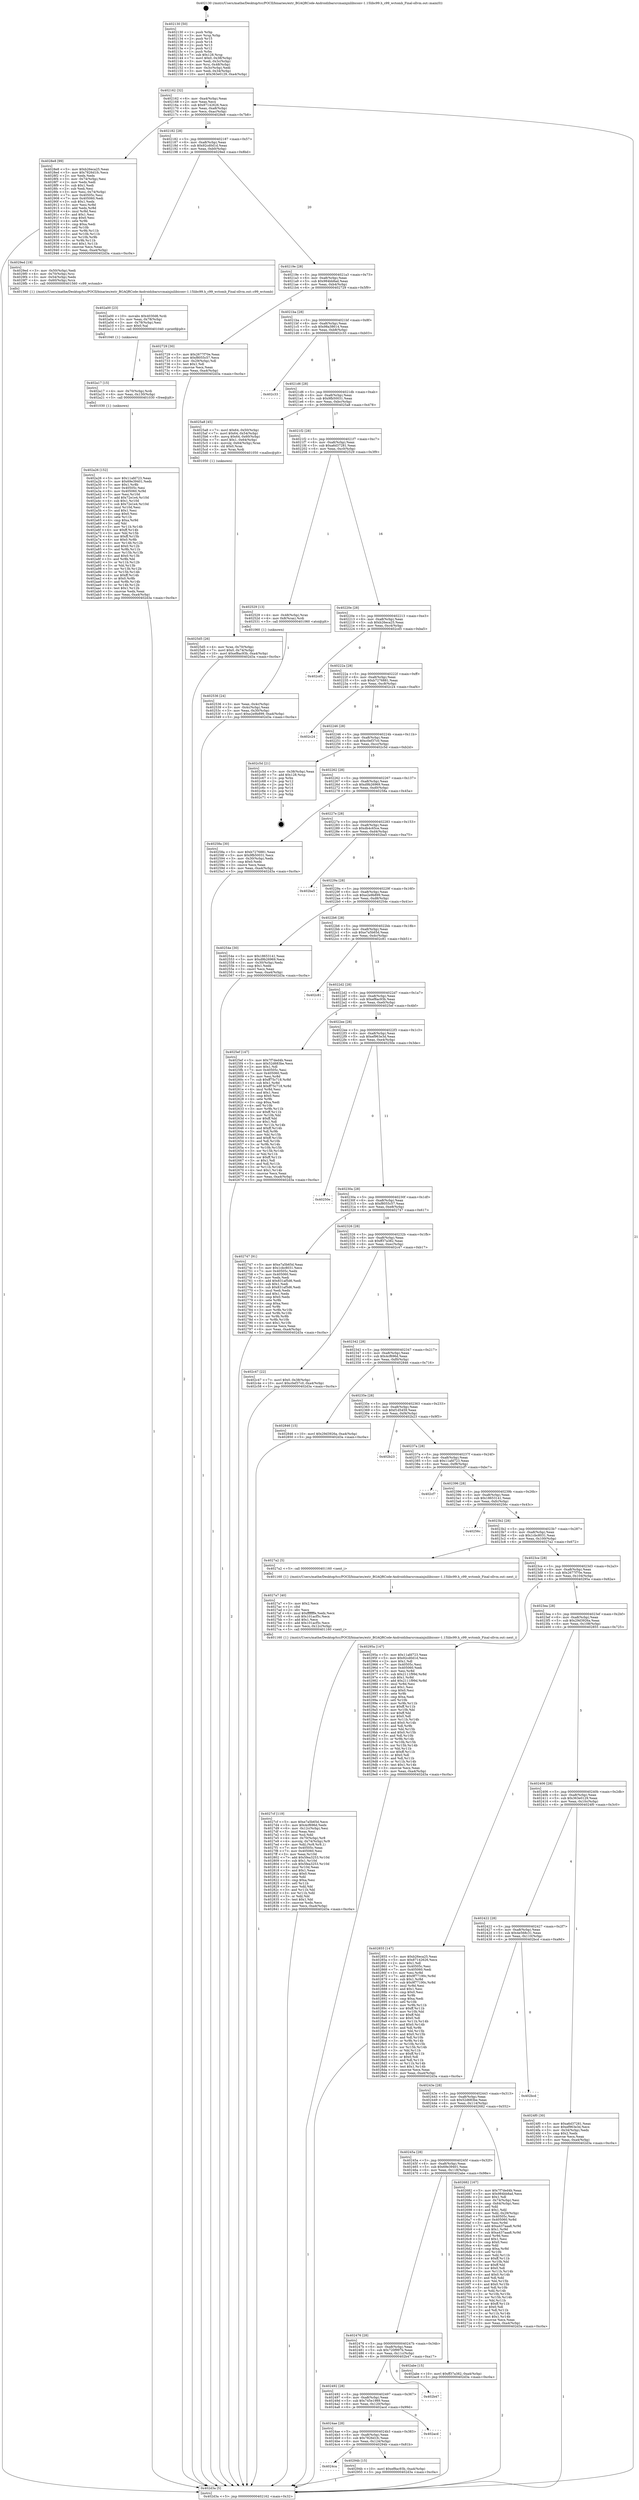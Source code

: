 digraph "0x402130" {
  label = "0x402130 (/mnt/c/Users/mathe/Desktop/tcc/POCII/binaries/extr_BGAQRCode-Androidzbarsrcmainjnilibiconv-1.15libc99.h_c99_wctomb_Final-ollvm.out::main(0))"
  labelloc = "t"
  node[shape=record]

  Entry [label="",width=0.3,height=0.3,shape=circle,fillcolor=black,style=filled]
  "0x402162" [label="{
     0x402162 [32]\l
     | [instrs]\l
     &nbsp;&nbsp;0x402162 \<+6\>: mov -0xa4(%rbp),%eax\l
     &nbsp;&nbsp;0x402168 \<+2\>: mov %eax,%ecx\l
     &nbsp;&nbsp;0x40216a \<+6\>: sub $0x87142626,%ecx\l
     &nbsp;&nbsp;0x402170 \<+6\>: mov %eax,-0xa8(%rbp)\l
     &nbsp;&nbsp;0x402176 \<+6\>: mov %ecx,-0xac(%rbp)\l
     &nbsp;&nbsp;0x40217c \<+6\>: je 00000000004028e8 \<main+0x7b8\>\l
  }"]
  "0x4028e8" [label="{
     0x4028e8 [99]\l
     | [instrs]\l
     &nbsp;&nbsp;0x4028e8 \<+5\>: mov $0xb26eca25,%eax\l
     &nbsp;&nbsp;0x4028ed \<+5\>: mov $0x7826d1fc,%ecx\l
     &nbsp;&nbsp;0x4028f2 \<+2\>: xor %edx,%edx\l
     &nbsp;&nbsp;0x4028f4 \<+3\>: mov -0x74(%rbp),%esi\l
     &nbsp;&nbsp;0x4028f7 \<+2\>: mov %edx,%edi\l
     &nbsp;&nbsp;0x4028f9 \<+3\>: sub $0x1,%edi\l
     &nbsp;&nbsp;0x4028fc \<+2\>: sub %edi,%esi\l
     &nbsp;&nbsp;0x4028fe \<+3\>: mov %esi,-0x74(%rbp)\l
     &nbsp;&nbsp;0x402901 \<+7\>: mov 0x40505c,%esi\l
     &nbsp;&nbsp;0x402908 \<+7\>: mov 0x405060,%edi\l
     &nbsp;&nbsp;0x40290f \<+3\>: sub $0x1,%edx\l
     &nbsp;&nbsp;0x402912 \<+3\>: mov %esi,%r8d\l
     &nbsp;&nbsp;0x402915 \<+3\>: add %edx,%r8d\l
     &nbsp;&nbsp;0x402918 \<+4\>: imul %r8d,%esi\l
     &nbsp;&nbsp;0x40291c \<+3\>: and $0x1,%esi\l
     &nbsp;&nbsp;0x40291f \<+3\>: cmp $0x0,%esi\l
     &nbsp;&nbsp;0x402922 \<+4\>: sete %r9b\l
     &nbsp;&nbsp;0x402926 \<+3\>: cmp $0xa,%edi\l
     &nbsp;&nbsp;0x402929 \<+4\>: setl %r10b\l
     &nbsp;&nbsp;0x40292d \<+3\>: mov %r9b,%r11b\l
     &nbsp;&nbsp;0x402930 \<+3\>: and %r10b,%r11b\l
     &nbsp;&nbsp;0x402933 \<+3\>: xor %r10b,%r9b\l
     &nbsp;&nbsp;0x402936 \<+3\>: or %r9b,%r11b\l
     &nbsp;&nbsp;0x402939 \<+4\>: test $0x1,%r11b\l
     &nbsp;&nbsp;0x40293d \<+3\>: cmovne %ecx,%eax\l
     &nbsp;&nbsp;0x402940 \<+6\>: mov %eax,-0xa4(%rbp)\l
     &nbsp;&nbsp;0x402946 \<+5\>: jmp 0000000000402d3a \<main+0xc0a\>\l
  }"]
  "0x402182" [label="{
     0x402182 [28]\l
     | [instrs]\l
     &nbsp;&nbsp;0x402182 \<+5\>: jmp 0000000000402187 \<main+0x57\>\l
     &nbsp;&nbsp;0x402187 \<+6\>: mov -0xa8(%rbp),%eax\l
     &nbsp;&nbsp;0x40218d \<+5\>: sub $0x92cd0d1d,%eax\l
     &nbsp;&nbsp;0x402192 \<+6\>: mov %eax,-0xb0(%rbp)\l
     &nbsp;&nbsp;0x402198 \<+6\>: je 00000000004029ed \<main+0x8bd\>\l
  }"]
  Exit [label="",width=0.3,height=0.3,shape=circle,fillcolor=black,style=filled,peripheries=2]
  "0x4029ed" [label="{
     0x4029ed [19]\l
     | [instrs]\l
     &nbsp;&nbsp;0x4029ed \<+3\>: mov -0x50(%rbp),%edi\l
     &nbsp;&nbsp;0x4029f0 \<+4\>: mov -0x70(%rbp),%rsi\l
     &nbsp;&nbsp;0x4029f4 \<+3\>: mov -0x54(%rbp),%edx\l
     &nbsp;&nbsp;0x4029f7 \<+4\>: mov -0x60(%rbp),%rcx\l
     &nbsp;&nbsp;0x4029fb \<+5\>: call 0000000000401560 \<c99_wctomb\>\l
     | [calls]\l
     &nbsp;&nbsp;0x401560 \{1\} (/mnt/c/Users/mathe/Desktop/tcc/POCII/binaries/extr_BGAQRCode-Androidzbarsrcmainjnilibiconv-1.15libc99.h_c99_wctomb_Final-ollvm.out::c99_wctomb)\l
  }"]
  "0x40219e" [label="{
     0x40219e [28]\l
     | [instrs]\l
     &nbsp;&nbsp;0x40219e \<+5\>: jmp 00000000004021a3 \<main+0x73\>\l
     &nbsp;&nbsp;0x4021a3 \<+6\>: mov -0xa8(%rbp),%eax\l
     &nbsp;&nbsp;0x4021a9 \<+5\>: sub $0x984bb8ad,%eax\l
     &nbsp;&nbsp;0x4021ae \<+6\>: mov %eax,-0xb4(%rbp)\l
     &nbsp;&nbsp;0x4021b4 \<+6\>: je 0000000000402729 \<main+0x5f9\>\l
  }"]
  "0x402a26" [label="{
     0x402a26 [152]\l
     | [instrs]\l
     &nbsp;&nbsp;0x402a26 \<+5\>: mov $0x11afd723,%eax\l
     &nbsp;&nbsp;0x402a2b \<+5\>: mov $0x69e39401,%edx\l
     &nbsp;&nbsp;0x402a30 \<+3\>: mov $0x1,%r8b\l
     &nbsp;&nbsp;0x402a33 \<+7\>: mov 0x40505c,%esi\l
     &nbsp;&nbsp;0x402a3a \<+8\>: mov 0x405060,%r9d\l
     &nbsp;&nbsp;0x402a42 \<+3\>: mov %esi,%r10d\l
     &nbsp;&nbsp;0x402a45 \<+7\>: add $0x72e1e4,%r10d\l
     &nbsp;&nbsp;0x402a4c \<+4\>: sub $0x1,%r10d\l
     &nbsp;&nbsp;0x402a50 \<+7\>: sub $0x72e1e4,%r10d\l
     &nbsp;&nbsp;0x402a57 \<+4\>: imul %r10d,%esi\l
     &nbsp;&nbsp;0x402a5b \<+3\>: and $0x1,%esi\l
     &nbsp;&nbsp;0x402a5e \<+3\>: cmp $0x0,%esi\l
     &nbsp;&nbsp;0x402a61 \<+4\>: sete %r11b\l
     &nbsp;&nbsp;0x402a65 \<+4\>: cmp $0xa,%r9d\l
     &nbsp;&nbsp;0x402a69 \<+3\>: setl %bl\l
     &nbsp;&nbsp;0x402a6c \<+3\>: mov %r11b,%r14b\l
     &nbsp;&nbsp;0x402a6f \<+4\>: xor $0xff,%r14b\l
     &nbsp;&nbsp;0x402a73 \<+3\>: mov %bl,%r15b\l
     &nbsp;&nbsp;0x402a76 \<+4\>: xor $0xff,%r15b\l
     &nbsp;&nbsp;0x402a7a \<+4\>: xor $0x0,%r8b\l
     &nbsp;&nbsp;0x402a7e \<+3\>: mov %r14b,%r12b\l
     &nbsp;&nbsp;0x402a81 \<+4\>: and $0x0,%r12b\l
     &nbsp;&nbsp;0x402a85 \<+3\>: and %r8b,%r11b\l
     &nbsp;&nbsp;0x402a88 \<+3\>: mov %r15b,%r13b\l
     &nbsp;&nbsp;0x402a8b \<+4\>: and $0x0,%r13b\l
     &nbsp;&nbsp;0x402a8f \<+3\>: and %r8b,%bl\l
     &nbsp;&nbsp;0x402a92 \<+3\>: or %r11b,%r12b\l
     &nbsp;&nbsp;0x402a95 \<+3\>: or %bl,%r13b\l
     &nbsp;&nbsp;0x402a98 \<+3\>: xor %r13b,%r12b\l
     &nbsp;&nbsp;0x402a9b \<+3\>: or %r15b,%r14b\l
     &nbsp;&nbsp;0x402a9e \<+4\>: xor $0xff,%r14b\l
     &nbsp;&nbsp;0x402aa2 \<+4\>: or $0x0,%r8b\l
     &nbsp;&nbsp;0x402aa6 \<+3\>: and %r8b,%r14b\l
     &nbsp;&nbsp;0x402aa9 \<+3\>: or %r14b,%r12b\l
     &nbsp;&nbsp;0x402aac \<+4\>: test $0x1,%r12b\l
     &nbsp;&nbsp;0x402ab0 \<+3\>: cmovne %edx,%eax\l
     &nbsp;&nbsp;0x402ab3 \<+6\>: mov %eax,-0xa4(%rbp)\l
     &nbsp;&nbsp;0x402ab9 \<+5\>: jmp 0000000000402d3a \<main+0xc0a\>\l
  }"]
  "0x402729" [label="{
     0x402729 [30]\l
     | [instrs]\l
     &nbsp;&nbsp;0x402729 \<+5\>: mov $0x2677f70e,%eax\l
     &nbsp;&nbsp;0x40272e \<+5\>: mov $0xf8055c57,%ecx\l
     &nbsp;&nbsp;0x402733 \<+3\>: mov -0x29(%rbp),%dl\l
     &nbsp;&nbsp;0x402736 \<+3\>: test $0x1,%dl\l
     &nbsp;&nbsp;0x402739 \<+3\>: cmovne %ecx,%eax\l
     &nbsp;&nbsp;0x40273c \<+6\>: mov %eax,-0xa4(%rbp)\l
     &nbsp;&nbsp;0x402742 \<+5\>: jmp 0000000000402d3a \<main+0xc0a\>\l
  }"]
  "0x4021ba" [label="{
     0x4021ba [28]\l
     | [instrs]\l
     &nbsp;&nbsp;0x4021ba \<+5\>: jmp 00000000004021bf \<main+0x8f\>\l
     &nbsp;&nbsp;0x4021bf \<+6\>: mov -0xa8(%rbp),%eax\l
     &nbsp;&nbsp;0x4021c5 \<+5\>: sub $0x98a38614,%eax\l
     &nbsp;&nbsp;0x4021ca \<+6\>: mov %eax,-0xb8(%rbp)\l
     &nbsp;&nbsp;0x4021d0 \<+6\>: je 0000000000402c33 \<main+0xb03\>\l
  }"]
  "0x402a17" [label="{
     0x402a17 [15]\l
     | [instrs]\l
     &nbsp;&nbsp;0x402a17 \<+4\>: mov -0x70(%rbp),%rdi\l
     &nbsp;&nbsp;0x402a1b \<+6\>: mov %eax,-0x130(%rbp)\l
     &nbsp;&nbsp;0x402a21 \<+5\>: call 0000000000401030 \<free@plt\>\l
     | [calls]\l
     &nbsp;&nbsp;0x401030 \{1\} (unknown)\l
  }"]
  "0x402c33" [label="{
     0x402c33\l
  }", style=dashed]
  "0x4021d6" [label="{
     0x4021d6 [28]\l
     | [instrs]\l
     &nbsp;&nbsp;0x4021d6 \<+5\>: jmp 00000000004021db \<main+0xab\>\l
     &nbsp;&nbsp;0x4021db \<+6\>: mov -0xa8(%rbp),%eax\l
     &nbsp;&nbsp;0x4021e1 \<+5\>: sub $0x9fb50031,%eax\l
     &nbsp;&nbsp;0x4021e6 \<+6\>: mov %eax,-0xbc(%rbp)\l
     &nbsp;&nbsp;0x4021ec \<+6\>: je 00000000004025a8 \<main+0x478\>\l
  }"]
  "0x402a00" [label="{
     0x402a00 [23]\l
     | [instrs]\l
     &nbsp;&nbsp;0x402a00 \<+10\>: movabs $0x4030d6,%rdi\l
     &nbsp;&nbsp;0x402a0a \<+3\>: mov %eax,-0x78(%rbp)\l
     &nbsp;&nbsp;0x402a0d \<+3\>: mov -0x78(%rbp),%esi\l
     &nbsp;&nbsp;0x402a10 \<+2\>: mov $0x0,%al\l
     &nbsp;&nbsp;0x402a12 \<+5\>: call 0000000000401040 \<printf@plt\>\l
     | [calls]\l
     &nbsp;&nbsp;0x401040 \{1\} (unknown)\l
  }"]
  "0x4025a8" [label="{
     0x4025a8 [45]\l
     | [instrs]\l
     &nbsp;&nbsp;0x4025a8 \<+7\>: movl $0x64,-0x50(%rbp)\l
     &nbsp;&nbsp;0x4025af \<+7\>: movl $0x64,-0x54(%rbp)\l
     &nbsp;&nbsp;0x4025b6 \<+8\>: movq $0x64,-0x60(%rbp)\l
     &nbsp;&nbsp;0x4025be \<+7\>: movl $0x1,-0x64(%rbp)\l
     &nbsp;&nbsp;0x4025c5 \<+4\>: movslq -0x64(%rbp),%rax\l
     &nbsp;&nbsp;0x4025c9 \<+4\>: shl $0x0,%rax\l
     &nbsp;&nbsp;0x4025cd \<+3\>: mov %rax,%rdi\l
     &nbsp;&nbsp;0x4025d0 \<+5\>: call 0000000000401050 \<malloc@plt\>\l
     | [calls]\l
     &nbsp;&nbsp;0x401050 \{1\} (unknown)\l
  }"]
  "0x4021f2" [label="{
     0x4021f2 [28]\l
     | [instrs]\l
     &nbsp;&nbsp;0x4021f2 \<+5\>: jmp 00000000004021f7 \<main+0xc7\>\l
     &nbsp;&nbsp;0x4021f7 \<+6\>: mov -0xa8(%rbp),%eax\l
     &nbsp;&nbsp;0x4021fd \<+5\>: sub $0xa6d37281,%eax\l
     &nbsp;&nbsp;0x402202 \<+6\>: mov %eax,-0xc0(%rbp)\l
     &nbsp;&nbsp;0x402208 \<+6\>: je 0000000000402529 \<main+0x3f9\>\l
  }"]
  "0x4024ca" [label="{
     0x4024ca\l
  }", style=dashed]
  "0x402529" [label="{
     0x402529 [13]\l
     | [instrs]\l
     &nbsp;&nbsp;0x402529 \<+4\>: mov -0x48(%rbp),%rax\l
     &nbsp;&nbsp;0x40252d \<+4\>: mov 0x8(%rax),%rdi\l
     &nbsp;&nbsp;0x402531 \<+5\>: call 0000000000401060 \<atoi@plt\>\l
     | [calls]\l
     &nbsp;&nbsp;0x401060 \{1\} (unknown)\l
  }"]
  "0x40220e" [label="{
     0x40220e [28]\l
     | [instrs]\l
     &nbsp;&nbsp;0x40220e \<+5\>: jmp 0000000000402213 \<main+0xe3\>\l
     &nbsp;&nbsp;0x402213 \<+6\>: mov -0xa8(%rbp),%eax\l
     &nbsp;&nbsp;0x402219 \<+5\>: sub $0xb26eca25,%eax\l
     &nbsp;&nbsp;0x40221e \<+6\>: mov %eax,-0xc4(%rbp)\l
     &nbsp;&nbsp;0x402224 \<+6\>: je 0000000000402cd5 \<main+0xba5\>\l
  }"]
  "0x40294b" [label="{
     0x40294b [15]\l
     | [instrs]\l
     &nbsp;&nbsp;0x40294b \<+10\>: movl $0xef8ac93b,-0xa4(%rbp)\l
     &nbsp;&nbsp;0x402955 \<+5\>: jmp 0000000000402d3a \<main+0xc0a\>\l
  }"]
  "0x402cd5" [label="{
     0x402cd5\l
  }", style=dashed]
  "0x40222a" [label="{
     0x40222a [28]\l
     | [instrs]\l
     &nbsp;&nbsp;0x40222a \<+5\>: jmp 000000000040222f \<main+0xff\>\l
     &nbsp;&nbsp;0x40222f \<+6\>: mov -0xa8(%rbp),%eax\l
     &nbsp;&nbsp;0x402235 \<+5\>: sub $0xb7276881,%eax\l
     &nbsp;&nbsp;0x40223a \<+6\>: mov %eax,-0xc8(%rbp)\l
     &nbsp;&nbsp;0x402240 \<+6\>: je 0000000000402c24 \<main+0xaf4\>\l
  }"]
  "0x4024ae" [label="{
     0x4024ae [28]\l
     | [instrs]\l
     &nbsp;&nbsp;0x4024ae \<+5\>: jmp 00000000004024b3 \<main+0x383\>\l
     &nbsp;&nbsp;0x4024b3 \<+6\>: mov -0xa8(%rbp),%eax\l
     &nbsp;&nbsp;0x4024b9 \<+5\>: sub $0x7826d1fc,%eax\l
     &nbsp;&nbsp;0x4024be \<+6\>: mov %eax,-0x124(%rbp)\l
     &nbsp;&nbsp;0x4024c4 \<+6\>: je 000000000040294b \<main+0x81b\>\l
  }"]
  "0x402c24" [label="{
     0x402c24\l
  }", style=dashed]
  "0x402246" [label="{
     0x402246 [28]\l
     | [instrs]\l
     &nbsp;&nbsp;0x402246 \<+5\>: jmp 000000000040224b \<main+0x11b\>\l
     &nbsp;&nbsp;0x40224b \<+6\>: mov -0xa8(%rbp),%eax\l
     &nbsp;&nbsp;0x402251 \<+5\>: sub $0xc0ef37c0,%eax\l
     &nbsp;&nbsp;0x402256 \<+6\>: mov %eax,-0xcc(%rbp)\l
     &nbsp;&nbsp;0x40225c \<+6\>: je 0000000000402c5d \<main+0xb2d\>\l
  }"]
  "0x402acd" [label="{
     0x402acd\l
  }", style=dashed]
  "0x402c5d" [label="{
     0x402c5d [21]\l
     | [instrs]\l
     &nbsp;&nbsp;0x402c5d \<+3\>: mov -0x38(%rbp),%eax\l
     &nbsp;&nbsp;0x402c60 \<+7\>: add $0x128,%rsp\l
     &nbsp;&nbsp;0x402c67 \<+1\>: pop %rbx\l
     &nbsp;&nbsp;0x402c68 \<+2\>: pop %r12\l
     &nbsp;&nbsp;0x402c6a \<+2\>: pop %r13\l
     &nbsp;&nbsp;0x402c6c \<+2\>: pop %r14\l
     &nbsp;&nbsp;0x402c6e \<+2\>: pop %r15\l
     &nbsp;&nbsp;0x402c70 \<+1\>: pop %rbp\l
     &nbsp;&nbsp;0x402c71 \<+1\>: ret\l
  }"]
  "0x402262" [label="{
     0x402262 [28]\l
     | [instrs]\l
     &nbsp;&nbsp;0x402262 \<+5\>: jmp 0000000000402267 \<main+0x137\>\l
     &nbsp;&nbsp;0x402267 \<+6\>: mov -0xa8(%rbp),%eax\l
     &nbsp;&nbsp;0x40226d \<+5\>: sub $0xd9b26969,%eax\l
     &nbsp;&nbsp;0x402272 \<+6\>: mov %eax,-0xd0(%rbp)\l
     &nbsp;&nbsp;0x402278 \<+6\>: je 000000000040258a \<main+0x45a\>\l
  }"]
  "0x402492" [label="{
     0x402492 [28]\l
     | [instrs]\l
     &nbsp;&nbsp;0x402492 \<+5\>: jmp 0000000000402497 \<main+0x367\>\l
     &nbsp;&nbsp;0x402497 \<+6\>: mov -0xa8(%rbp),%eax\l
     &nbsp;&nbsp;0x40249d \<+5\>: sub $0x745e1989,%eax\l
     &nbsp;&nbsp;0x4024a2 \<+6\>: mov %eax,-0x120(%rbp)\l
     &nbsp;&nbsp;0x4024a8 \<+6\>: je 0000000000402acd \<main+0x99d\>\l
  }"]
  "0x40258a" [label="{
     0x40258a [30]\l
     | [instrs]\l
     &nbsp;&nbsp;0x40258a \<+5\>: mov $0xb7276881,%eax\l
     &nbsp;&nbsp;0x40258f \<+5\>: mov $0x9fb50031,%ecx\l
     &nbsp;&nbsp;0x402594 \<+3\>: mov -0x30(%rbp),%edx\l
     &nbsp;&nbsp;0x402597 \<+3\>: cmp $0x0,%edx\l
     &nbsp;&nbsp;0x40259a \<+3\>: cmove %ecx,%eax\l
     &nbsp;&nbsp;0x40259d \<+6\>: mov %eax,-0xa4(%rbp)\l
     &nbsp;&nbsp;0x4025a3 \<+5\>: jmp 0000000000402d3a \<main+0xc0a\>\l
  }"]
  "0x40227e" [label="{
     0x40227e [28]\l
     | [instrs]\l
     &nbsp;&nbsp;0x40227e \<+5\>: jmp 0000000000402283 \<main+0x153\>\l
     &nbsp;&nbsp;0x402283 \<+6\>: mov -0xa8(%rbp),%eax\l
     &nbsp;&nbsp;0x402289 \<+5\>: sub $0xdb4c65ce,%eax\l
     &nbsp;&nbsp;0x40228e \<+6\>: mov %eax,-0xd4(%rbp)\l
     &nbsp;&nbsp;0x402294 \<+6\>: je 0000000000402ba5 \<main+0xa75\>\l
  }"]
  "0x402b47" [label="{
     0x402b47\l
  }", style=dashed]
  "0x402ba5" [label="{
     0x402ba5\l
  }", style=dashed]
  "0x40229a" [label="{
     0x40229a [28]\l
     | [instrs]\l
     &nbsp;&nbsp;0x40229a \<+5\>: jmp 000000000040229f \<main+0x16f\>\l
     &nbsp;&nbsp;0x40229f \<+6\>: mov -0xa8(%rbp),%eax\l
     &nbsp;&nbsp;0x4022a5 \<+5\>: sub $0xe2e9b899,%eax\l
     &nbsp;&nbsp;0x4022aa \<+6\>: mov %eax,-0xd8(%rbp)\l
     &nbsp;&nbsp;0x4022b0 \<+6\>: je 000000000040254e \<main+0x41e\>\l
  }"]
  "0x402476" [label="{
     0x402476 [28]\l
     | [instrs]\l
     &nbsp;&nbsp;0x402476 \<+5\>: jmp 000000000040247b \<main+0x34b\>\l
     &nbsp;&nbsp;0x40247b \<+6\>: mov -0xa8(%rbp),%eax\l
     &nbsp;&nbsp;0x402481 \<+5\>: sub $0x720f997b,%eax\l
     &nbsp;&nbsp;0x402486 \<+6\>: mov %eax,-0x11c(%rbp)\l
     &nbsp;&nbsp;0x40248c \<+6\>: je 0000000000402b47 \<main+0xa17\>\l
  }"]
  "0x40254e" [label="{
     0x40254e [30]\l
     | [instrs]\l
     &nbsp;&nbsp;0x40254e \<+5\>: mov $0x18653141,%eax\l
     &nbsp;&nbsp;0x402553 \<+5\>: mov $0xd9b26969,%ecx\l
     &nbsp;&nbsp;0x402558 \<+3\>: mov -0x30(%rbp),%edx\l
     &nbsp;&nbsp;0x40255b \<+3\>: cmp $0x1,%edx\l
     &nbsp;&nbsp;0x40255e \<+3\>: cmovl %ecx,%eax\l
     &nbsp;&nbsp;0x402561 \<+6\>: mov %eax,-0xa4(%rbp)\l
     &nbsp;&nbsp;0x402567 \<+5\>: jmp 0000000000402d3a \<main+0xc0a\>\l
  }"]
  "0x4022b6" [label="{
     0x4022b6 [28]\l
     | [instrs]\l
     &nbsp;&nbsp;0x4022b6 \<+5\>: jmp 00000000004022bb \<main+0x18b\>\l
     &nbsp;&nbsp;0x4022bb \<+6\>: mov -0xa8(%rbp),%eax\l
     &nbsp;&nbsp;0x4022c1 \<+5\>: sub $0xe7a5b65d,%eax\l
     &nbsp;&nbsp;0x4022c6 \<+6\>: mov %eax,-0xdc(%rbp)\l
     &nbsp;&nbsp;0x4022cc \<+6\>: je 0000000000402c81 \<main+0xb51\>\l
  }"]
  "0x402abe" [label="{
     0x402abe [15]\l
     | [instrs]\l
     &nbsp;&nbsp;0x402abe \<+10\>: movl $0xff37a382,-0xa4(%rbp)\l
     &nbsp;&nbsp;0x402ac8 \<+5\>: jmp 0000000000402d3a \<main+0xc0a\>\l
  }"]
  "0x402c81" [label="{
     0x402c81\l
  }", style=dashed]
  "0x4022d2" [label="{
     0x4022d2 [28]\l
     | [instrs]\l
     &nbsp;&nbsp;0x4022d2 \<+5\>: jmp 00000000004022d7 \<main+0x1a7\>\l
     &nbsp;&nbsp;0x4022d7 \<+6\>: mov -0xa8(%rbp),%eax\l
     &nbsp;&nbsp;0x4022dd \<+5\>: sub $0xef8ac93b,%eax\l
     &nbsp;&nbsp;0x4022e2 \<+6\>: mov %eax,-0xe0(%rbp)\l
     &nbsp;&nbsp;0x4022e8 \<+6\>: je 00000000004025ef \<main+0x4bf\>\l
  }"]
  "0x4027cf" [label="{
     0x4027cf [119]\l
     | [instrs]\l
     &nbsp;&nbsp;0x4027cf \<+5\>: mov $0xe7a5b65d,%ecx\l
     &nbsp;&nbsp;0x4027d4 \<+5\>: mov $0x4cf696d,%edx\l
     &nbsp;&nbsp;0x4027d9 \<+6\>: mov -0x12c(%rbp),%esi\l
     &nbsp;&nbsp;0x4027df \<+3\>: imul %eax,%esi\l
     &nbsp;&nbsp;0x4027e2 \<+3\>: mov %sil,%dil\l
     &nbsp;&nbsp;0x4027e5 \<+4\>: mov -0x70(%rbp),%r8\l
     &nbsp;&nbsp;0x4027e9 \<+4\>: movslq -0x74(%rbp),%r9\l
     &nbsp;&nbsp;0x4027ed \<+4\>: mov %dil,(%r8,%r9,1)\l
     &nbsp;&nbsp;0x4027f1 \<+7\>: mov 0x40505c,%eax\l
     &nbsp;&nbsp;0x4027f8 \<+7\>: mov 0x405060,%esi\l
     &nbsp;&nbsp;0x4027ff \<+3\>: mov %eax,%r10d\l
     &nbsp;&nbsp;0x402802 \<+7\>: add $0x5fea3253,%r10d\l
     &nbsp;&nbsp;0x402809 \<+4\>: sub $0x1,%r10d\l
     &nbsp;&nbsp;0x40280d \<+7\>: sub $0x5fea3253,%r10d\l
     &nbsp;&nbsp;0x402814 \<+4\>: imul %r10d,%eax\l
     &nbsp;&nbsp;0x402818 \<+3\>: and $0x1,%eax\l
     &nbsp;&nbsp;0x40281b \<+3\>: cmp $0x0,%eax\l
     &nbsp;&nbsp;0x40281e \<+4\>: sete %dil\l
     &nbsp;&nbsp;0x402822 \<+3\>: cmp $0xa,%esi\l
     &nbsp;&nbsp;0x402825 \<+4\>: setl %r11b\l
     &nbsp;&nbsp;0x402829 \<+3\>: mov %dil,%bl\l
     &nbsp;&nbsp;0x40282c \<+3\>: and %r11b,%bl\l
     &nbsp;&nbsp;0x40282f \<+3\>: xor %r11b,%dil\l
     &nbsp;&nbsp;0x402832 \<+3\>: or %dil,%bl\l
     &nbsp;&nbsp;0x402835 \<+3\>: test $0x1,%bl\l
     &nbsp;&nbsp;0x402838 \<+3\>: cmovne %edx,%ecx\l
     &nbsp;&nbsp;0x40283b \<+6\>: mov %ecx,-0xa4(%rbp)\l
     &nbsp;&nbsp;0x402841 \<+5\>: jmp 0000000000402d3a \<main+0xc0a\>\l
  }"]
  "0x4025ef" [label="{
     0x4025ef [147]\l
     | [instrs]\l
     &nbsp;&nbsp;0x4025ef \<+5\>: mov $0x7f7ded4b,%eax\l
     &nbsp;&nbsp;0x4025f4 \<+5\>: mov $0x52d683be,%ecx\l
     &nbsp;&nbsp;0x4025f9 \<+2\>: mov $0x1,%dl\l
     &nbsp;&nbsp;0x4025fb \<+7\>: mov 0x40505c,%esi\l
     &nbsp;&nbsp;0x402602 \<+7\>: mov 0x405060,%edi\l
     &nbsp;&nbsp;0x402609 \<+3\>: mov %esi,%r8d\l
     &nbsp;&nbsp;0x40260c \<+7\>: sub $0xff75c718,%r8d\l
     &nbsp;&nbsp;0x402613 \<+4\>: sub $0x1,%r8d\l
     &nbsp;&nbsp;0x402617 \<+7\>: add $0xff75c718,%r8d\l
     &nbsp;&nbsp;0x40261e \<+4\>: imul %r8d,%esi\l
     &nbsp;&nbsp;0x402622 \<+3\>: and $0x1,%esi\l
     &nbsp;&nbsp;0x402625 \<+3\>: cmp $0x0,%esi\l
     &nbsp;&nbsp;0x402628 \<+4\>: sete %r9b\l
     &nbsp;&nbsp;0x40262c \<+3\>: cmp $0xa,%edi\l
     &nbsp;&nbsp;0x40262f \<+4\>: setl %r10b\l
     &nbsp;&nbsp;0x402633 \<+3\>: mov %r9b,%r11b\l
     &nbsp;&nbsp;0x402636 \<+4\>: xor $0xff,%r11b\l
     &nbsp;&nbsp;0x40263a \<+3\>: mov %r10b,%bl\l
     &nbsp;&nbsp;0x40263d \<+3\>: xor $0xff,%bl\l
     &nbsp;&nbsp;0x402640 \<+3\>: xor $0x1,%dl\l
     &nbsp;&nbsp;0x402643 \<+3\>: mov %r11b,%r14b\l
     &nbsp;&nbsp;0x402646 \<+4\>: and $0xff,%r14b\l
     &nbsp;&nbsp;0x40264a \<+3\>: and %dl,%r9b\l
     &nbsp;&nbsp;0x40264d \<+3\>: mov %bl,%r15b\l
     &nbsp;&nbsp;0x402650 \<+4\>: and $0xff,%r15b\l
     &nbsp;&nbsp;0x402654 \<+3\>: and %dl,%r10b\l
     &nbsp;&nbsp;0x402657 \<+3\>: or %r9b,%r14b\l
     &nbsp;&nbsp;0x40265a \<+3\>: or %r10b,%r15b\l
     &nbsp;&nbsp;0x40265d \<+3\>: xor %r15b,%r14b\l
     &nbsp;&nbsp;0x402660 \<+3\>: or %bl,%r11b\l
     &nbsp;&nbsp;0x402663 \<+4\>: xor $0xff,%r11b\l
     &nbsp;&nbsp;0x402667 \<+3\>: or $0x1,%dl\l
     &nbsp;&nbsp;0x40266a \<+3\>: and %dl,%r11b\l
     &nbsp;&nbsp;0x40266d \<+3\>: or %r11b,%r14b\l
     &nbsp;&nbsp;0x402670 \<+4\>: test $0x1,%r14b\l
     &nbsp;&nbsp;0x402674 \<+3\>: cmovne %ecx,%eax\l
     &nbsp;&nbsp;0x402677 \<+6\>: mov %eax,-0xa4(%rbp)\l
     &nbsp;&nbsp;0x40267d \<+5\>: jmp 0000000000402d3a \<main+0xc0a\>\l
  }"]
  "0x4022ee" [label="{
     0x4022ee [28]\l
     | [instrs]\l
     &nbsp;&nbsp;0x4022ee \<+5\>: jmp 00000000004022f3 \<main+0x1c3\>\l
     &nbsp;&nbsp;0x4022f3 \<+6\>: mov -0xa8(%rbp),%eax\l
     &nbsp;&nbsp;0x4022f9 \<+5\>: sub $0xef963e3d,%eax\l
     &nbsp;&nbsp;0x4022fe \<+6\>: mov %eax,-0xe4(%rbp)\l
     &nbsp;&nbsp;0x402304 \<+6\>: je 000000000040250e \<main+0x3de\>\l
  }"]
  "0x4027a7" [label="{
     0x4027a7 [40]\l
     | [instrs]\l
     &nbsp;&nbsp;0x4027a7 \<+5\>: mov $0x2,%ecx\l
     &nbsp;&nbsp;0x4027ac \<+1\>: cltd\l
     &nbsp;&nbsp;0x4027ad \<+2\>: idiv %ecx\l
     &nbsp;&nbsp;0x4027af \<+6\>: imul $0xfffffffe,%edx,%ecx\l
     &nbsp;&nbsp;0x4027b5 \<+6\>: sub $0x101acf5c,%ecx\l
     &nbsp;&nbsp;0x4027bb \<+3\>: add $0x1,%ecx\l
     &nbsp;&nbsp;0x4027be \<+6\>: add $0x101acf5c,%ecx\l
     &nbsp;&nbsp;0x4027c4 \<+6\>: mov %ecx,-0x12c(%rbp)\l
     &nbsp;&nbsp;0x4027ca \<+5\>: call 0000000000401160 \<next_i\>\l
     | [calls]\l
     &nbsp;&nbsp;0x401160 \{1\} (/mnt/c/Users/mathe/Desktop/tcc/POCII/binaries/extr_BGAQRCode-Androidzbarsrcmainjnilibiconv-1.15libc99.h_c99_wctomb_Final-ollvm.out::next_i)\l
  }"]
  "0x40250e" [label="{
     0x40250e\l
  }", style=dashed]
  "0x40230a" [label="{
     0x40230a [28]\l
     | [instrs]\l
     &nbsp;&nbsp;0x40230a \<+5\>: jmp 000000000040230f \<main+0x1df\>\l
     &nbsp;&nbsp;0x40230f \<+6\>: mov -0xa8(%rbp),%eax\l
     &nbsp;&nbsp;0x402315 \<+5\>: sub $0xf8055c57,%eax\l
     &nbsp;&nbsp;0x40231a \<+6\>: mov %eax,-0xe8(%rbp)\l
     &nbsp;&nbsp;0x402320 \<+6\>: je 0000000000402747 \<main+0x617\>\l
  }"]
  "0x40245a" [label="{
     0x40245a [28]\l
     | [instrs]\l
     &nbsp;&nbsp;0x40245a \<+5\>: jmp 000000000040245f \<main+0x32f\>\l
     &nbsp;&nbsp;0x40245f \<+6\>: mov -0xa8(%rbp),%eax\l
     &nbsp;&nbsp;0x402465 \<+5\>: sub $0x69e39401,%eax\l
     &nbsp;&nbsp;0x40246a \<+6\>: mov %eax,-0x118(%rbp)\l
     &nbsp;&nbsp;0x402470 \<+6\>: je 0000000000402abe \<main+0x98e\>\l
  }"]
  "0x402747" [label="{
     0x402747 [91]\l
     | [instrs]\l
     &nbsp;&nbsp;0x402747 \<+5\>: mov $0xe7a5b65d,%eax\l
     &nbsp;&nbsp;0x40274c \<+5\>: mov $0x1cbc8031,%ecx\l
     &nbsp;&nbsp;0x402751 \<+7\>: mov 0x40505c,%edx\l
     &nbsp;&nbsp;0x402758 \<+7\>: mov 0x405060,%esi\l
     &nbsp;&nbsp;0x40275f \<+2\>: mov %edx,%edi\l
     &nbsp;&nbsp;0x402761 \<+6\>: add $0x831af5d6,%edi\l
     &nbsp;&nbsp;0x402767 \<+3\>: sub $0x1,%edi\l
     &nbsp;&nbsp;0x40276a \<+6\>: sub $0x831af5d6,%edi\l
     &nbsp;&nbsp;0x402770 \<+3\>: imul %edi,%edx\l
     &nbsp;&nbsp;0x402773 \<+3\>: and $0x1,%edx\l
     &nbsp;&nbsp;0x402776 \<+3\>: cmp $0x0,%edx\l
     &nbsp;&nbsp;0x402779 \<+4\>: sete %r8b\l
     &nbsp;&nbsp;0x40277d \<+3\>: cmp $0xa,%esi\l
     &nbsp;&nbsp;0x402780 \<+4\>: setl %r9b\l
     &nbsp;&nbsp;0x402784 \<+3\>: mov %r8b,%r10b\l
     &nbsp;&nbsp;0x402787 \<+3\>: and %r9b,%r10b\l
     &nbsp;&nbsp;0x40278a \<+3\>: xor %r9b,%r8b\l
     &nbsp;&nbsp;0x40278d \<+3\>: or %r8b,%r10b\l
     &nbsp;&nbsp;0x402790 \<+4\>: test $0x1,%r10b\l
     &nbsp;&nbsp;0x402794 \<+3\>: cmovne %ecx,%eax\l
     &nbsp;&nbsp;0x402797 \<+6\>: mov %eax,-0xa4(%rbp)\l
     &nbsp;&nbsp;0x40279d \<+5\>: jmp 0000000000402d3a \<main+0xc0a\>\l
  }"]
  "0x402326" [label="{
     0x402326 [28]\l
     | [instrs]\l
     &nbsp;&nbsp;0x402326 \<+5\>: jmp 000000000040232b \<main+0x1fb\>\l
     &nbsp;&nbsp;0x40232b \<+6\>: mov -0xa8(%rbp),%eax\l
     &nbsp;&nbsp;0x402331 \<+5\>: sub $0xff37a382,%eax\l
     &nbsp;&nbsp;0x402336 \<+6\>: mov %eax,-0xec(%rbp)\l
     &nbsp;&nbsp;0x40233c \<+6\>: je 0000000000402c47 \<main+0xb17\>\l
  }"]
  "0x402682" [label="{
     0x402682 [167]\l
     | [instrs]\l
     &nbsp;&nbsp;0x402682 \<+5\>: mov $0x7f7ded4b,%eax\l
     &nbsp;&nbsp;0x402687 \<+5\>: mov $0x984bb8ad,%ecx\l
     &nbsp;&nbsp;0x40268c \<+2\>: mov $0x1,%dl\l
     &nbsp;&nbsp;0x40268e \<+3\>: mov -0x74(%rbp),%esi\l
     &nbsp;&nbsp;0x402691 \<+3\>: cmp -0x64(%rbp),%esi\l
     &nbsp;&nbsp;0x402694 \<+4\>: setl %dil\l
     &nbsp;&nbsp;0x402698 \<+4\>: and $0x1,%dil\l
     &nbsp;&nbsp;0x40269c \<+4\>: mov %dil,-0x29(%rbp)\l
     &nbsp;&nbsp;0x4026a0 \<+7\>: mov 0x40505c,%esi\l
     &nbsp;&nbsp;0x4026a7 \<+8\>: mov 0x405060,%r8d\l
     &nbsp;&nbsp;0x4026af \<+3\>: mov %esi,%r9d\l
     &nbsp;&nbsp;0x4026b2 \<+7\>: add $0xa437aaa8,%r9d\l
     &nbsp;&nbsp;0x4026b9 \<+4\>: sub $0x1,%r9d\l
     &nbsp;&nbsp;0x4026bd \<+7\>: sub $0xa437aaa8,%r9d\l
     &nbsp;&nbsp;0x4026c4 \<+4\>: imul %r9d,%esi\l
     &nbsp;&nbsp;0x4026c8 \<+3\>: and $0x1,%esi\l
     &nbsp;&nbsp;0x4026cb \<+3\>: cmp $0x0,%esi\l
     &nbsp;&nbsp;0x4026ce \<+4\>: sete %dil\l
     &nbsp;&nbsp;0x4026d2 \<+4\>: cmp $0xa,%r8d\l
     &nbsp;&nbsp;0x4026d6 \<+4\>: setl %r10b\l
     &nbsp;&nbsp;0x4026da \<+3\>: mov %dil,%r11b\l
     &nbsp;&nbsp;0x4026dd \<+4\>: xor $0xff,%r11b\l
     &nbsp;&nbsp;0x4026e1 \<+3\>: mov %r10b,%bl\l
     &nbsp;&nbsp;0x4026e4 \<+3\>: xor $0xff,%bl\l
     &nbsp;&nbsp;0x4026e7 \<+3\>: xor $0x0,%dl\l
     &nbsp;&nbsp;0x4026ea \<+3\>: mov %r11b,%r14b\l
     &nbsp;&nbsp;0x4026ed \<+4\>: and $0x0,%r14b\l
     &nbsp;&nbsp;0x4026f1 \<+3\>: and %dl,%dil\l
     &nbsp;&nbsp;0x4026f4 \<+3\>: mov %bl,%r15b\l
     &nbsp;&nbsp;0x4026f7 \<+4\>: and $0x0,%r15b\l
     &nbsp;&nbsp;0x4026fb \<+3\>: and %dl,%r10b\l
     &nbsp;&nbsp;0x4026fe \<+3\>: or %dil,%r14b\l
     &nbsp;&nbsp;0x402701 \<+3\>: or %r10b,%r15b\l
     &nbsp;&nbsp;0x402704 \<+3\>: xor %r15b,%r14b\l
     &nbsp;&nbsp;0x402707 \<+3\>: or %bl,%r11b\l
     &nbsp;&nbsp;0x40270a \<+4\>: xor $0xff,%r11b\l
     &nbsp;&nbsp;0x40270e \<+3\>: or $0x0,%dl\l
     &nbsp;&nbsp;0x402711 \<+3\>: and %dl,%r11b\l
     &nbsp;&nbsp;0x402714 \<+3\>: or %r11b,%r14b\l
     &nbsp;&nbsp;0x402717 \<+4\>: test $0x1,%r14b\l
     &nbsp;&nbsp;0x40271b \<+3\>: cmovne %ecx,%eax\l
     &nbsp;&nbsp;0x40271e \<+6\>: mov %eax,-0xa4(%rbp)\l
     &nbsp;&nbsp;0x402724 \<+5\>: jmp 0000000000402d3a \<main+0xc0a\>\l
  }"]
  "0x402c47" [label="{
     0x402c47 [22]\l
     | [instrs]\l
     &nbsp;&nbsp;0x402c47 \<+7\>: movl $0x0,-0x38(%rbp)\l
     &nbsp;&nbsp;0x402c4e \<+10\>: movl $0xc0ef37c0,-0xa4(%rbp)\l
     &nbsp;&nbsp;0x402c58 \<+5\>: jmp 0000000000402d3a \<main+0xc0a\>\l
  }"]
  "0x402342" [label="{
     0x402342 [28]\l
     | [instrs]\l
     &nbsp;&nbsp;0x402342 \<+5\>: jmp 0000000000402347 \<main+0x217\>\l
     &nbsp;&nbsp;0x402347 \<+6\>: mov -0xa8(%rbp),%eax\l
     &nbsp;&nbsp;0x40234d \<+5\>: sub $0x4cf696d,%eax\l
     &nbsp;&nbsp;0x402352 \<+6\>: mov %eax,-0xf0(%rbp)\l
     &nbsp;&nbsp;0x402358 \<+6\>: je 0000000000402846 \<main+0x716\>\l
  }"]
  "0x40243e" [label="{
     0x40243e [28]\l
     | [instrs]\l
     &nbsp;&nbsp;0x40243e \<+5\>: jmp 0000000000402443 \<main+0x313\>\l
     &nbsp;&nbsp;0x402443 \<+6\>: mov -0xa8(%rbp),%eax\l
     &nbsp;&nbsp;0x402449 \<+5\>: sub $0x52d683be,%eax\l
     &nbsp;&nbsp;0x40244e \<+6\>: mov %eax,-0x114(%rbp)\l
     &nbsp;&nbsp;0x402454 \<+6\>: je 0000000000402682 \<main+0x552\>\l
  }"]
  "0x402846" [label="{
     0x402846 [15]\l
     | [instrs]\l
     &nbsp;&nbsp;0x402846 \<+10\>: movl $0x29d3926a,-0xa4(%rbp)\l
     &nbsp;&nbsp;0x402850 \<+5\>: jmp 0000000000402d3a \<main+0xc0a\>\l
  }"]
  "0x40235e" [label="{
     0x40235e [28]\l
     | [instrs]\l
     &nbsp;&nbsp;0x40235e \<+5\>: jmp 0000000000402363 \<main+0x233\>\l
     &nbsp;&nbsp;0x402363 \<+6\>: mov -0xa8(%rbp),%eax\l
     &nbsp;&nbsp;0x402369 \<+5\>: sub $0xf1d5459,%eax\l
     &nbsp;&nbsp;0x40236e \<+6\>: mov %eax,-0xf4(%rbp)\l
     &nbsp;&nbsp;0x402374 \<+6\>: je 0000000000402b23 \<main+0x9f3\>\l
  }"]
  "0x402bcd" [label="{
     0x402bcd\l
  }", style=dashed]
  "0x402b23" [label="{
     0x402b23\l
  }", style=dashed]
  "0x40237a" [label="{
     0x40237a [28]\l
     | [instrs]\l
     &nbsp;&nbsp;0x40237a \<+5\>: jmp 000000000040237f \<main+0x24f\>\l
     &nbsp;&nbsp;0x40237f \<+6\>: mov -0xa8(%rbp),%eax\l
     &nbsp;&nbsp;0x402385 \<+5\>: sub $0x11afd723,%eax\l
     &nbsp;&nbsp;0x40238a \<+6\>: mov %eax,-0xf8(%rbp)\l
     &nbsp;&nbsp;0x402390 \<+6\>: je 0000000000402cf7 \<main+0xbc7\>\l
  }"]
  "0x4025d5" [label="{
     0x4025d5 [26]\l
     | [instrs]\l
     &nbsp;&nbsp;0x4025d5 \<+4\>: mov %rax,-0x70(%rbp)\l
     &nbsp;&nbsp;0x4025d9 \<+7\>: movl $0x0,-0x74(%rbp)\l
     &nbsp;&nbsp;0x4025e0 \<+10\>: movl $0xef8ac93b,-0xa4(%rbp)\l
     &nbsp;&nbsp;0x4025ea \<+5\>: jmp 0000000000402d3a \<main+0xc0a\>\l
  }"]
  "0x402cf7" [label="{
     0x402cf7\l
  }", style=dashed]
  "0x402396" [label="{
     0x402396 [28]\l
     | [instrs]\l
     &nbsp;&nbsp;0x402396 \<+5\>: jmp 000000000040239b \<main+0x26b\>\l
     &nbsp;&nbsp;0x40239b \<+6\>: mov -0xa8(%rbp),%eax\l
     &nbsp;&nbsp;0x4023a1 \<+5\>: sub $0x18653141,%eax\l
     &nbsp;&nbsp;0x4023a6 \<+6\>: mov %eax,-0xfc(%rbp)\l
     &nbsp;&nbsp;0x4023ac \<+6\>: je 000000000040256c \<main+0x43c\>\l
  }"]
  "0x402536" [label="{
     0x402536 [24]\l
     | [instrs]\l
     &nbsp;&nbsp;0x402536 \<+3\>: mov %eax,-0x4c(%rbp)\l
     &nbsp;&nbsp;0x402539 \<+3\>: mov -0x4c(%rbp),%eax\l
     &nbsp;&nbsp;0x40253c \<+3\>: mov %eax,-0x30(%rbp)\l
     &nbsp;&nbsp;0x40253f \<+10\>: movl $0xe2e9b899,-0xa4(%rbp)\l
     &nbsp;&nbsp;0x402549 \<+5\>: jmp 0000000000402d3a \<main+0xc0a\>\l
  }"]
  "0x40256c" [label="{
     0x40256c\l
  }", style=dashed]
  "0x4023b2" [label="{
     0x4023b2 [28]\l
     | [instrs]\l
     &nbsp;&nbsp;0x4023b2 \<+5\>: jmp 00000000004023b7 \<main+0x287\>\l
     &nbsp;&nbsp;0x4023b7 \<+6\>: mov -0xa8(%rbp),%eax\l
     &nbsp;&nbsp;0x4023bd \<+5\>: sub $0x1cbc8031,%eax\l
     &nbsp;&nbsp;0x4023c2 \<+6\>: mov %eax,-0x100(%rbp)\l
     &nbsp;&nbsp;0x4023c8 \<+6\>: je 00000000004027a2 \<main+0x672\>\l
  }"]
  "0x402130" [label="{
     0x402130 [50]\l
     | [instrs]\l
     &nbsp;&nbsp;0x402130 \<+1\>: push %rbp\l
     &nbsp;&nbsp;0x402131 \<+3\>: mov %rsp,%rbp\l
     &nbsp;&nbsp;0x402134 \<+2\>: push %r15\l
     &nbsp;&nbsp;0x402136 \<+2\>: push %r14\l
     &nbsp;&nbsp;0x402138 \<+2\>: push %r13\l
     &nbsp;&nbsp;0x40213a \<+2\>: push %r12\l
     &nbsp;&nbsp;0x40213c \<+1\>: push %rbx\l
     &nbsp;&nbsp;0x40213d \<+7\>: sub $0x128,%rsp\l
     &nbsp;&nbsp;0x402144 \<+7\>: movl $0x0,-0x38(%rbp)\l
     &nbsp;&nbsp;0x40214b \<+3\>: mov %edi,-0x3c(%rbp)\l
     &nbsp;&nbsp;0x40214e \<+4\>: mov %rsi,-0x48(%rbp)\l
     &nbsp;&nbsp;0x402152 \<+3\>: mov -0x3c(%rbp),%edi\l
     &nbsp;&nbsp;0x402155 \<+3\>: mov %edi,-0x34(%rbp)\l
     &nbsp;&nbsp;0x402158 \<+10\>: movl $0x363e0129,-0xa4(%rbp)\l
  }"]
  "0x4027a2" [label="{
     0x4027a2 [5]\l
     | [instrs]\l
     &nbsp;&nbsp;0x4027a2 \<+5\>: call 0000000000401160 \<next_i\>\l
     | [calls]\l
     &nbsp;&nbsp;0x401160 \{1\} (/mnt/c/Users/mathe/Desktop/tcc/POCII/binaries/extr_BGAQRCode-Androidzbarsrcmainjnilibiconv-1.15libc99.h_c99_wctomb_Final-ollvm.out::next_i)\l
  }"]
  "0x4023ce" [label="{
     0x4023ce [28]\l
     | [instrs]\l
     &nbsp;&nbsp;0x4023ce \<+5\>: jmp 00000000004023d3 \<main+0x2a3\>\l
     &nbsp;&nbsp;0x4023d3 \<+6\>: mov -0xa8(%rbp),%eax\l
     &nbsp;&nbsp;0x4023d9 \<+5\>: sub $0x2677f70e,%eax\l
     &nbsp;&nbsp;0x4023de \<+6\>: mov %eax,-0x104(%rbp)\l
     &nbsp;&nbsp;0x4023e4 \<+6\>: je 000000000040295a \<main+0x82a\>\l
  }"]
  "0x402d3a" [label="{
     0x402d3a [5]\l
     | [instrs]\l
     &nbsp;&nbsp;0x402d3a \<+5\>: jmp 0000000000402162 \<main+0x32\>\l
  }"]
  "0x40295a" [label="{
     0x40295a [147]\l
     | [instrs]\l
     &nbsp;&nbsp;0x40295a \<+5\>: mov $0x11afd723,%eax\l
     &nbsp;&nbsp;0x40295f \<+5\>: mov $0x92cd0d1d,%ecx\l
     &nbsp;&nbsp;0x402964 \<+2\>: mov $0x1,%dl\l
     &nbsp;&nbsp;0x402966 \<+7\>: mov 0x40505c,%esi\l
     &nbsp;&nbsp;0x40296d \<+7\>: mov 0x405060,%edi\l
     &nbsp;&nbsp;0x402974 \<+3\>: mov %esi,%r8d\l
     &nbsp;&nbsp;0x402977 \<+7\>: sub $0x2111f99d,%r8d\l
     &nbsp;&nbsp;0x40297e \<+4\>: sub $0x1,%r8d\l
     &nbsp;&nbsp;0x402982 \<+7\>: add $0x2111f99d,%r8d\l
     &nbsp;&nbsp;0x402989 \<+4\>: imul %r8d,%esi\l
     &nbsp;&nbsp;0x40298d \<+3\>: and $0x1,%esi\l
     &nbsp;&nbsp;0x402990 \<+3\>: cmp $0x0,%esi\l
     &nbsp;&nbsp;0x402993 \<+4\>: sete %r9b\l
     &nbsp;&nbsp;0x402997 \<+3\>: cmp $0xa,%edi\l
     &nbsp;&nbsp;0x40299a \<+4\>: setl %r10b\l
     &nbsp;&nbsp;0x40299e \<+3\>: mov %r9b,%r11b\l
     &nbsp;&nbsp;0x4029a1 \<+4\>: xor $0xff,%r11b\l
     &nbsp;&nbsp;0x4029a5 \<+3\>: mov %r10b,%bl\l
     &nbsp;&nbsp;0x4029a8 \<+3\>: xor $0xff,%bl\l
     &nbsp;&nbsp;0x4029ab \<+3\>: xor $0x0,%dl\l
     &nbsp;&nbsp;0x4029ae \<+3\>: mov %r11b,%r14b\l
     &nbsp;&nbsp;0x4029b1 \<+4\>: and $0x0,%r14b\l
     &nbsp;&nbsp;0x4029b5 \<+3\>: and %dl,%r9b\l
     &nbsp;&nbsp;0x4029b8 \<+3\>: mov %bl,%r15b\l
     &nbsp;&nbsp;0x4029bb \<+4\>: and $0x0,%r15b\l
     &nbsp;&nbsp;0x4029bf \<+3\>: and %dl,%r10b\l
     &nbsp;&nbsp;0x4029c2 \<+3\>: or %r9b,%r14b\l
     &nbsp;&nbsp;0x4029c5 \<+3\>: or %r10b,%r15b\l
     &nbsp;&nbsp;0x4029c8 \<+3\>: xor %r15b,%r14b\l
     &nbsp;&nbsp;0x4029cb \<+3\>: or %bl,%r11b\l
     &nbsp;&nbsp;0x4029ce \<+4\>: xor $0xff,%r11b\l
     &nbsp;&nbsp;0x4029d2 \<+3\>: or $0x0,%dl\l
     &nbsp;&nbsp;0x4029d5 \<+3\>: and %dl,%r11b\l
     &nbsp;&nbsp;0x4029d8 \<+3\>: or %r11b,%r14b\l
     &nbsp;&nbsp;0x4029db \<+4\>: test $0x1,%r14b\l
     &nbsp;&nbsp;0x4029df \<+3\>: cmovne %ecx,%eax\l
     &nbsp;&nbsp;0x4029e2 \<+6\>: mov %eax,-0xa4(%rbp)\l
     &nbsp;&nbsp;0x4029e8 \<+5\>: jmp 0000000000402d3a \<main+0xc0a\>\l
  }"]
  "0x4023ea" [label="{
     0x4023ea [28]\l
     | [instrs]\l
     &nbsp;&nbsp;0x4023ea \<+5\>: jmp 00000000004023ef \<main+0x2bf\>\l
     &nbsp;&nbsp;0x4023ef \<+6\>: mov -0xa8(%rbp),%eax\l
     &nbsp;&nbsp;0x4023f5 \<+5\>: sub $0x29d3926a,%eax\l
     &nbsp;&nbsp;0x4023fa \<+6\>: mov %eax,-0x108(%rbp)\l
     &nbsp;&nbsp;0x402400 \<+6\>: je 0000000000402855 \<main+0x725\>\l
  }"]
  "0x402422" [label="{
     0x402422 [28]\l
     | [instrs]\l
     &nbsp;&nbsp;0x402422 \<+5\>: jmp 0000000000402427 \<main+0x2f7\>\l
     &nbsp;&nbsp;0x402427 \<+6\>: mov -0xa8(%rbp),%eax\l
     &nbsp;&nbsp;0x40242d \<+5\>: sub $0x4e568c31,%eax\l
     &nbsp;&nbsp;0x402432 \<+6\>: mov %eax,-0x110(%rbp)\l
     &nbsp;&nbsp;0x402438 \<+6\>: je 0000000000402bcd \<main+0xa9d\>\l
  }"]
  "0x402855" [label="{
     0x402855 [147]\l
     | [instrs]\l
     &nbsp;&nbsp;0x402855 \<+5\>: mov $0xb26eca25,%eax\l
     &nbsp;&nbsp;0x40285a \<+5\>: mov $0x87142626,%ecx\l
     &nbsp;&nbsp;0x40285f \<+2\>: mov $0x1,%dl\l
     &nbsp;&nbsp;0x402861 \<+7\>: mov 0x40505c,%esi\l
     &nbsp;&nbsp;0x402868 \<+7\>: mov 0x405060,%edi\l
     &nbsp;&nbsp;0x40286f \<+3\>: mov %esi,%r8d\l
     &nbsp;&nbsp;0x402872 \<+7\>: add $0x9f77190c,%r8d\l
     &nbsp;&nbsp;0x402879 \<+4\>: sub $0x1,%r8d\l
     &nbsp;&nbsp;0x40287d \<+7\>: sub $0x9f77190c,%r8d\l
     &nbsp;&nbsp;0x402884 \<+4\>: imul %r8d,%esi\l
     &nbsp;&nbsp;0x402888 \<+3\>: and $0x1,%esi\l
     &nbsp;&nbsp;0x40288b \<+3\>: cmp $0x0,%esi\l
     &nbsp;&nbsp;0x40288e \<+4\>: sete %r9b\l
     &nbsp;&nbsp;0x402892 \<+3\>: cmp $0xa,%edi\l
     &nbsp;&nbsp;0x402895 \<+4\>: setl %r10b\l
     &nbsp;&nbsp;0x402899 \<+3\>: mov %r9b,%r11b\l
     &nbsp;&nbsp;0x40289c \<+4\>: xor $0xff,%r11b\l
     &nbsp;&nbsp;0x4028a0 \<+3\>: mov %r10b,%bl\l
     &nbsp;&nbsp;0x4028a3 \<+3\>: xor $0xff,%bl\l
     &nbsp;&nbsp;0x4028a6 \<+3\>: xor $0x0,%dl\l
     &nbsp;&nbsp;0x4028a9 \<+3\>: mov %r11b,%r14b\l
     &nbsp;&nbsp;0x4028ac \<+4\>: and $0x0,%r14b\l
     &nbsp;&nbsp;0x4028b0 \<+3\>: and %dl,%r9b\l
     &nbsp;&nbsp;0x4028b3 \<+3\>: mov %bl,%r15b\l
     &nbsp;&nbsp;0x4028b6 \<+4\>: and $0x0,%r15b\l
     &nbsp;&nbsp;0x4028ba \<+3\>: and %dl,%r10b\l
     &nbsp;&nbsp;0x4028bd \<+3\>: or %r9b,%r14b\l
     &nbsp;&nbsp;0x4028c0 \<+3\>: or %r10b,%r15b\l
     &nbsp;&nbsp;0x4028c3 \<+3\>: xor %r15b,%r14b\l
     &nbsp;&nbsp;0x4028c6 \<+3\>: or %bl,%r11b\l
     &nbsp;&nbsp;0x4028c9 \<+4\>: xor $0xff,%r11b\l
     &nbsp;&nbsp;0x4028cd \<+3\>: or $0x0,%dl\l
     &nbsp;&nbsp;0x4028d0 \<+3\>: and %dl,%r11b\l
     &nbsp;&nbsp;0x4028d3 \<+3\>: or %r11b,%r14b\l
     &nbsp;&nbsp;0x4028d6 \<+4\>: test $0x1,%r14b\l
     &nbsp;&nbsp;0x4028da \<+3\>: cmovne %ecx,%eax\l
     &nbsp;&nbsp;0x4028dd \<+6\>: mov %eax,-0xa4(%rbp)\l
     &nbsp;&nbsp;0x4028e3 \<+5\>: jmp 0000000000402d3a \<main+0xc0a\>\l
  }"]
  "0x402406" [label="{
     0x402406 [28]\l
     | [instrs]\l
     &nbsp;&nbsp;0x402406 \<+5\>: jmp 000000000040240b \<main+0x2db\>\l
     &nbsp;&nbsp;0x40240b \<+6\>: mov -0xa8(%rbp),%eax\l
     &nbsp;&nbsp;0x402411 \<+5\>: sub $0x363e0129,%eax\l
     &nbsp;&nbsp;0x402416 \<+6\>: mov %eax,-0x10c(%rbp)\l
     &nbsp;&nbsp;0x40241c \<+6\>: je 00000000004024f0 \<main+0x3c0\>\l
  }"]
  "0x4024f0" [label="{
     0x4024f0 [30]\l
     | [instrs]\l
     &nbsp;&nbsp;0x4024f0 \<+5\>: mov $0xa6d37281,%eax\l
     &nbsp;&nbsp;0x4024f5 \<+5\>: mov $0xef963e3d,%ecx\l
     &nbsp;&nbsp;0x4024fa \<+3\>: mov -0x34(%rbp),%edx\l
     &nbsp;&nbsp;0x4024fd \<+3\>: cmp $0x2,%edx\l
     &nbsp;&nbsp;0x402500 \<+3\>: cmovne %ecx,%eax\l
     &nbsp;&nbsp;0x402503 \<+6\>: mov %eax,-0xa4(%rbp)\l
     &nbsp;&nbsp;0x402509 \<+5\>: jmp 0000000000402d3a \<main+0xc0a\>\l
  }"]
  Entry -> "0x402130" [label=" 1"]
  "0x402162" -> "0x4028e8" [label=" 1"]
  "0x402162" -> "0x402182" [label=" 21"]
  "0x402c5d" -> Exit [label=" 1"]
  "0x402182" -> "0x4029ed" [label=" 1"]
  "0x402182" -> "0x40219e" [label=" 20"]
  "0x402c47" -> "0x402d3a" [label=" 1"]
  "0x40219e" -> "0x402729" [label=" 2"]
  "0x40219e" -> "0x4021ba" [label=" 18"]
  "0x402abe" -> "0x402d3a" [label=" 1"]
  "0x4021ba" -> "0x402c33" [label=" 0"]
  "0x4021ba" -> "0x4021d6" [label=" 18"]
  "0x402a26" -> "0x402d3a" [label=" 1"]
  "0x4021d6" -> "0x4025a8" [label=" 1"]
  "0x4021d6" -> "0x4021f2" [label=" 17"]
  "0x402a17" -> "0x402a26" [label=" 1"]
  "0x4021f2" -> "0x402529" [label=" 1"]
  "0x4021f2" -> "0x40220e" [label=" 16"]
  "0x402a00" -> "0x402a17" [label=" 1"]
  "0x40220e" -> "0x402cd5" [label=" 0"]
  "0x40220e" -> "0x40222a" [label=" 16"]
  "0x4029ed" -> "0x402a00" [label=" 1"]
  "0x40222a" -> "0x402c24" [label=" 0"]
  "0x40222a" -> "0x402246" [label=" 16"]
  "0x40294b" -> "0x402d3a" [label=" 1"]
  "0x402246" -> "0x402c5d" [label=" 1"]
  "0x402246" -> "0x402262" [label=" 15"]
  "0x4024ae" -> "0x4024ca" [label=" 0"]
  "0x402262" -> "0x40258a" [label=" 1"]
  "0x402262" -> "0x40227e" [label=" 14"]
  "0x40295a" -> "0x402d3a" [label=" 1"]
  "0x40227e" -> "0x402ba5" [label=" 0"]
  "0x40227e" -> "0x40229a" [label=" 14"]
  "0x402492" -> "0x4024ae" [label=" 1"]
  "0x40229a" -> "0x40254e" [label=" 1"]
  "0x40229a" -> "0x4022b6" [label=" 13"]
  "0x4024ae" -> "0x40294b" [label=" 1"]
  "0x4022b6" -> "0x402c81" [label=" 0"]
  "0x4022b6" -> "0x4022d2" [label=" 13"]
  "0x402476" -> "0x402492" [label=" 1"]
  "0x4022d2" -> "0x4025ef" [label=" 2"]
  "0x4022d2" -> "0x4022ee" [label=" 11"]
  "0x402492" -> "0x402acd" [label=" 0"]
  "0x4022ee" -> "0x40250e" [label=" 0"]
  "0x4022ee" -> "0x40230a" [label=" 11"]
  "0x40245a" -> "0x402476" [label=" 1"]
  "0x40230a" -> "0x402747" [label=" 1"]
  "0x40230a" -> "0x402326" [label=" 10"]
  "0x40245a" -> "0x402abe" [label=" 1"]
  "0x402326" -> "0x402c47" [label=" 1"]
  "0x402326" -> "0x402342" [label=" 9"]
  "0x402476" -> "0x402b47" [label=" 0"]
  "0x402342" -> "0x402846" [label=" 1"]
  "0x402342" -> "0x40235e" [label=" 8"]
  "0x402855" -> "0x402d3a" [label=" 1"]
  "0x40235e" -> "0x402b23" [label=" 0"]
  "0x40235e" -> "0x40237a" [label=" 8"]
  "0x402846" -> "0x402d3a" [label=" 1"]
  "0x40237a" -> "0x402cf7" [label=" 0"]
  "0x40237a" -> "0x402396" [label=" 8"]
  "0x4027a7" -> "0x4027cf" [label=" 1"]
  "0x402396" -> "0x40256c" [label=" 0"]
  "0x402396" -> "0x4023b2" [label=" 8"]
  "0x4027a2" -> "0x4027a7" [label=" 1"]
  "0x4023b2" -> "0x4027a2" [label=" 1"]
  "0x4023b2" -> "0x4023ce" [label=" 7"]
  "0x402747" -> "0x402d3a" [label=" 1"]
  "0x4023ce" -> "0x40295a" [label=" 1"]
  "0x4023ce" -> "0x4023ea" [label=" 6"]
  "0x402729" -> "0x402d3a" [label=" 2"]
  "0x4023ea" -> "0x402855" [label=" 1"]
  "0x4023ea" -> "0x402406" [label=" 5"]
  "0x402682" -> "0x402d3a" [label=" 2"]
  "0x402406" -> "0x4024f0" [label=" 1"]
  "0x402406" -> "0x402422" [label=" 4"]
  "0x4024f0" -> "0x402d3a" [label=" 1"]
  "0x402130" -> "0x402162" [label=" 1"]
  "0x402d3a" -> "0x402162" [label=" 21"]
  "0x402529" -> "0x402536" [label=" 1"]
  "0x402536" -> "0x402d3a" [label=" 1"]
  "0x40254e" -> "0x402d3a" [label=" 1"]
  "0x40258a" -> "0x402d3a" [label=" 1"]
  "0x4025a8" -> "0x4025d5" [label=" 1"]
  "0x4025d5" -> "0x402d3a" [label=" 1"]
  "0x4025ef" -> "0x402d3a" [label=" 2"]
  "0x4027cf" -> "0x402d3a" [label=" 1"]
  "0x402422" -> "0x402bcd" [label=" 0"]
  "0x402422" -> "0x40243e" [label=" 4"]
  "0x4028e8" -> "0x402d3a" [label=" 1"]
  "0x40243e" -> "0x402682" [label=" 2"]
  "0x40243e" -> "0x40245a" [label=" 2"]
}
